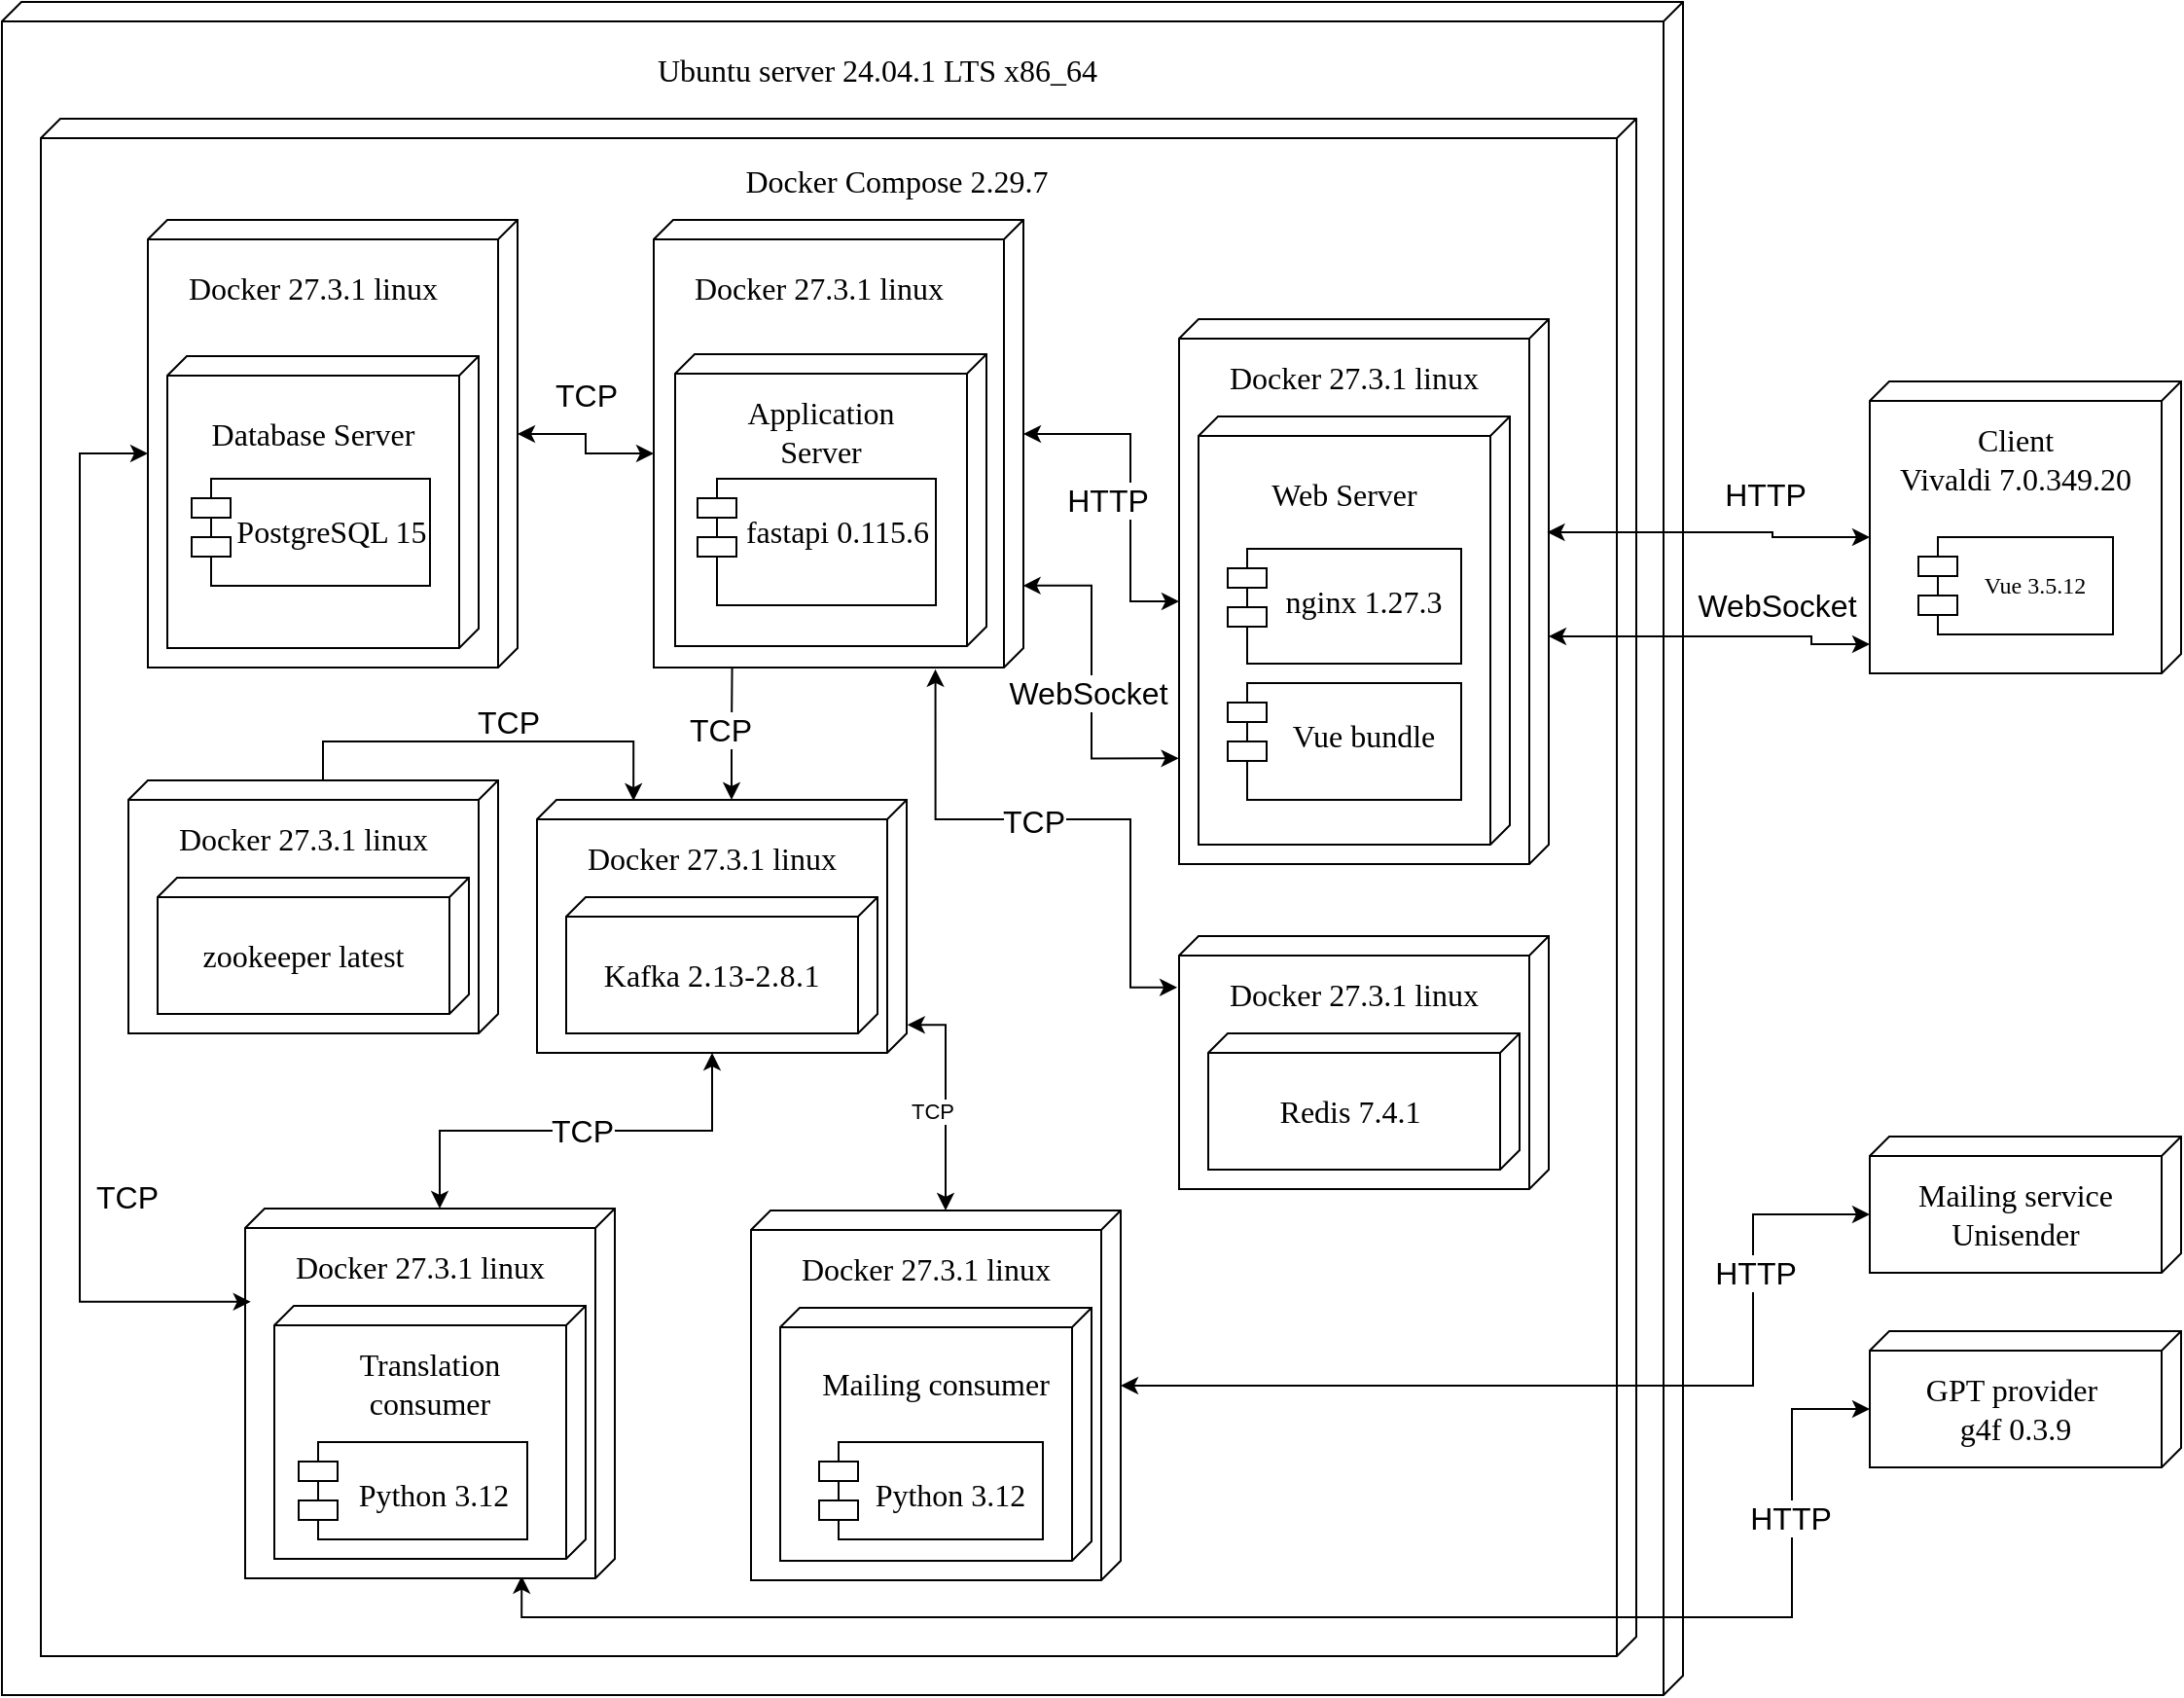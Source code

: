 <mxfile version="25.0.3">
  <diagram name="Page-1" id="ECUC66QCHJgBqxlixaPf">
    <mxGraphModel dx="2230" dy="994" grid="1" gridSize="10" guides="1" tooltips="1" connect="1" arrows="1" fold="1" page="1" pageScale="1" pageWidth="850" pageHeight="1100" math="0" shadow="0">
      <root>
        <mxCell id="0" />
        <mxCell id="1" parent="0" />
        <mxCell id="TpZDVDv9xe1A2jSQaFGP-43" value="" style="verticalAlign=top;align=left;spacingTop=8;spacingLeft=2;spacingRight=12;shape=cube;size=10;direction=south;fontStyle=4;html=1;whiteSpace=wrap;fontFamily=Times New Roman;" parent="1" vertex="1">
          <mxGeometry x="-60" y="360" width="864" height="870" as="geometry" />
        </mxCell>
        <mxCell id="VxAmGhYTxK7InE3hvXu2-1" value="" style="verticalAlign=top;align=left;spacingTop=8;spacingLeft=2;spacingRight=12;shape=cube;size=10;direction=south;fontStyle=4;html=1;whiteSpace=wrap;fontFamily=Times New Roman;" parent="1" vertex="1">
          <mxGeometry x="-40" y="420" width="820" height="790" as="geometry" />
        </mxCell>
        <mxCell id="FNfErf56BURAxAOAnGEf-10" value="" style="verticalAlign=top;align=left;spacingTop=8;spacingLeft=2;spacingRight=12;shape=cube;size=10;direction=south;fontStyle=4;html=1;whiteSpace=wrap;fontFamily=Times New Roman;" parent="1" vertex="1">
          <mxGeometry x="545" y="523" width="190" height="280" as="geometry" />
        </mxCell>
        <mxCell id="FNfErf56BURAxAOAnGEf-9" value="" style="verticalAlign=top;align=left;spacingTop=8;spacingLeft=2;spacingRight=12;shape=cube;size=10;direction=south;fontStyle=4;html=1;whiteSpace=wrap;fontFamily=Times New Roman;" parent="1" vertex="1">
          <mxGeometry x="275" y="472" width="190" height="230" as="geometry" />
        </mxCell>
        <mxCell id="FNfErf56BURAxAOAnGEf-6" value="" style="verticalAlign=top;align=left;spacingTop=8;spacingLeft=2;spacingRight=12;shape=cube;size=10;direction=south;fontStyle=4;html=1;whiteSpace=wrap;fontFamily=Times New Roman;" parent="1" vertex="1">
          <mxGeometry x="215" y="770" width="190" height="130" as="geometry" />
        </mxCell>
        <mxCell id="FNfErf56BURAxAOAnGEf-5" value="" style="verticalAlign=top;align=left;spacingTop=8;spacingLeft=2;spacingRight=12;shape=cube;size=10;direction=south;fontStyle=4;html=1;whiteSpace=wrap;fontFamily=Times New Roman;" parent="1" vertex="1">
          <mxGeometry x="15" y="472" width="190" height="230" as="geometry" />
        </mxCell>
        <mxCell id="TpZDVDv9xe1A2jSQaFGP-22" value="" style="verticalAlign=top;align=left;spacingTop=8;spacingLeft=2;spacingRight=12;shape=cube;size=10;direction=south;fontStyle=4;html=1;whiteSpace=wrap;fontFamily=Times New Roman;" parent="1" vertex="1">
          <mxGeometry x="900" y="555" width="160" height="150" as="geometry" />
        </mxCell>
        <mxCell id="TpZDVDv9xe1A2jSQaFGP-23" value="Vue 3.5.12" style="shape=module;align=left;spacingLeft=20;align=center;verticalAlign=top;whiteSpace=wrap;html=1;fontFamily=Times New Roman;spacingTop=11;" parent="1" vertex="1">
          <mxGeometry x="925" y="635" width="100" height="50" as="geometry" />
        </mxCell>
        <mxCell id="TpZDVDv9xe1A2jSQaFGP-24" value="&lt;div&gt;Client Vivaldi&amp;nbsp;7.0.349.20&lt;/div&gt;" style="text;html=1;align=center;verticalAlign=middle;whiteSpace=wrap;rounded=0;fontFamily=Times New Roman;fontSize=16;" parent="1" vertex="1">
          <mxGeometry x="915" y="575" width="120" height="40" as="geometry" />
        </mxCell>
        <mxCell id="TpZDVDv9xe1A2jSQaFGP-25" value="" style="verticalAlign=top;align=left;spacingTop=8;spacingLeft=2;spacingRight=12;shape=cube;size=10;direction=south;fontStyle=4;html=1;whiteSpace=wrap;fontFamily=Times New Roman;" parent="1" vertex="1">
          <mxGeometry x="25" y="542" width="160" height="150" as="geometry" />
        </mxCell>
        <mxCell id="TpZDVDv9xe1A2jSQaFGP-26" value="PostgreSQL 15" style="shape=module;align=left;spacingLeft=20;align=center;verticalAlign=top;whiteSpace=wrap;html=1;fontFamily=Times New Roman;spacingTop=11;fontSize=16;" parent="1" vertex="1">
          <mxGeometry x="37.5" y="605" width="122.5" height="55" as="geometry" />
        </mxCell>
        <mxCell id="TpZDVDv9xe1A2jSQaFGP-27" value="&lt;div&gt;Database Server&lt;/div&gt;" style="text;html=1;align=center;verticalAlign=middle;whiteSpace=wrap;rounded=0;fontFamily=Times New Roman;fontSize=16;" parent="1" vertex="1">
          <mxGeometry x="40" y="562" width="120" height="40" as="geometry" />
        </mxCell>
        <mxCell id="TpZDVDv9xe1A2jSQaFGP-28" value="" style="verticalAlign=top;align=left;spacingTop=8;spacingLeft=2;spacingRight=12;shape=cube;size=10;direction=south;fontStyle=4;html=1;whiteSpace=wrap;fontFamily=Times New Roman;" parent="1" vertex="1">
          <mxGeometry x="555" y="573" width="160" height="220" as="geometry" />
        </mxCell>
        <mxCell id="TpZDVDv9xe1A2jSQaFGP-29" value="nginx 1.27.3" style="shape=module;align=left;spacingLeft=20;align=center;verticalAlign=top;whiteSpace=wrap;html=1;fontFamily=Times New Roman;spacingTop=11;fontSize=16;" parent="1" vertex="1">
          <mxGeometry x="570" y="641" width="120" height="59" as="geometry" />
        </mxCell>
        <mxCell id="TpZDVDv9xe1A2jSQaFGP-30" value="&lt;div&gt;&lt;span style=&quot;background-color: initial;&quot;&gt;Web Server&lt;/span&gt;&lt;/div&gt;" style="text;html=1;align=center;verticalAlign=middle;whiteSpace=wrap;rounded=0;fontFamily=Times New Roman;fontSize=16;" parent="1" vertex="1">
          <mxGeometry x="570" y="593" width="120" height="40" as="geometry" />
        </mxCell>
        <mxCell id="TpZDVDv9xe1A2jSQaFGP-34" value="" style="verticalAlign=top;align=left;spacingTop=8;spacingLeft=2;spacingRight=12;shape=cube;size=10;direction=south;fontStyle=4;html=1;whiteSpace=wrap;fontFamily=Times New Roman;" parent="1" vertex="1">
          <mxGeometry x="286" y="541" width="160" height="150" as="geometry" />
        </mxCell>
        <mxCell id="TpZDVDv9xe1A2jSQaFGP-35" value="fastapi 0.115.6" style="shape=module;align=left;spacingLeft=20;align=center;verticalAlign=top;whiteSpace=wrap;html=1;fontFamily=Times New Roman;spacingTop=11;fontSize=16;" parent="1" vertex="1">
          <mxGeometry x="297.5" y="605" width="122.5" height="65" as="geometry" />
        </mxCell>
        <mxCell id="TpZDVDv9xe1A2jSQaFGP-36" value="&lt;div&gt;Application Server&lt;/div&gt;" style="text;html=1;align=center;verticalAlign=middle;whiteSpace=wrap;rounded=0;fontFamily=Times New Roman;fontSize=16;" parent="1" vertex="1">
          <mxGeometry x="301" y="561" width="120" height="40" as="geometry" />
        </mxCell>
        <mxCell id="TpZDVDv9xe1A2jSQaFGP-40" value="" style="verticalAlign=top;align=left;spacingTop=8;spacingLeft=2;spacingRight=12;shape=cube;size=10;direction=south;fontStyle=4;html=1;whiteSpace=wrap;fontFamily=Times New Roman;" parent="1" vertex="1">
          <mxGeometry x="900" y="1043" width="160" height="70" as="geometry" />
        </mxCell>
        <mxCell id="TpZDVDv9xe1A2jSQaFGP-42" value="&lt;div&gt;GPT provider&amp;nbsp;&lt;/div&gt;&lt;div&gt;g4f 0.3.9&lt;/div&gt;" style="text;html=1;align=center;verticalAlign=middle;whiteSpace=wrap;rounded=0;fontFamily=Times New Roman;fontSize=16;" parent="1" vertex="1">
          <mxGeometry x="915" y="1063" width="120" height="40" as="geometry" />
        </mxCell>
        <mxCell id="TpZDVDv9xe1A2jSQaFGP-44" value="&lt;div&gt;Docker 27.3.1&lt;span style=&quot;background-color: initial;&quot;&gt;&amp;nbsp;&lt;/span&gt;&lt;span style=&quot;background-color: initial;&quot;&gt;linux&lt;/span&gt;&lt;/div&gt;" style="text;html=1;align=center;verticalAlign=middle;whiteSpace=wrap;rounded=0;fontFamily=Times New Roman;fontSize=16;" parent="1" vertex="1">
          <mxGeometry x="20" y="487" width="160" height="40" as="geometry" />
        </mxCell>
        <mxCell id="TpZDVDv9xe1A2jSQaFGP-46" value="" style="verticalAlign=top;align=left;spacingTop=8;spacingLeft=2;spacingRight=12;shape=cube;size=10;direction=south;fontStyle=4;html=1;whiteSpace=wrap;fontFamily=Times New Roman;" parent="1" vertex="1">
          <mxGeometry x="230" y="820" width="160" height="70" as="geometry" />
        </mxCell>
        <mxCell id="TpZDVDv9xe1A2jSQaFGP-45" value="&lt;div&gt;&lt;font face=&quot;TATKIw89jByi1dCgMb_N&quot;&gt;Kafka&amp;nbsp;&lt;span style=&quot;letter-spacing: 0.273px; text-align: start; white-space-collapse: break-spaces;&quot;&gt;2.13-2.8.1&lt;/span&gt;&lt;/font&gt;&lt;/div&gt;" style="text;html=1;align=center;verticalAlign=middle;whiteSpace=wrap;rounded=0;fontFamily=Times New Roman;fontSize=16;" parent="1" vertex="1">
          <mxGeometry x="245" y="840" width="120" height="40" as="geometry" />
        </mxCell>
        <mxCell id="TpZDVDv9xe1A2jSQaFGP-50" style="edgeStyle=orthogonalEdgeStyle;rounded=0;orthogonalLoop=1;jettySize=auto;html=1;exitX=0;exitY=0;exitDx=145;exitDy=190;exitPerimeter=0;entryX=0;entryY=0;entryDx=110;entryDy=0;entryPerimeter=0;startArrow=classic;startFill=1;" parent="1" source="FNfErf56BURAxAOAnGEf-10" target="FNfErf56BURAxAOAnGEf-9" edge="1">
          <mxGeometry relative="1" as="geometry">
            <Array as="points">
              <mxPoint x="520" y="668" />
              <mxPoint x="520" y="582" />
            </Array>
          </mxGeometry>
        </mxCell>
        <mxCell id="FNfErf56BURAxAOAnGEf-16" value="&lt;div style=&quot;forced-color-adjust: none; color: rgb(0, 0, 0); font-family: Helvetica; font-style: normal; font-variant-ligatures: normal; font-variant-caps: normal; font-weight: 400; letter-spacing: normal; orphans: 2; text-align: center; text-indent: 0px; text-transform: none; widows: 2; word-spacing: 0px; -webkit-text-stroke-width: 0px; white-space: nowrap; text-decoration-thickness: initial; text-decoration-style: initial; text-decoration-color: initial;&quot;&gt;HTTP&lt;/div&gt;" style="edgeLabel;html=1;align=center;verticalAlign=middle;resizable=0;points=[];fontSize=16;" parent="TpZDVDv9xe1A2jSQaFGP-50" vertex="1" connectable="0">
          <mxGeometry x="-0.356" y="2" relative="1" as="geometry">
            <mxPoint x="-10" y="-24" as="offset" />
          </mxGeometry>
        </mxCell>
        <mxCell id="TpZDVDv9xe1A2jSQaFGP-53" style="edgeStyle=orthogonalEdgeStyle;rounded=0;orthogonalLoop=1;jettySize=auto;html=1;exitX=0;exitY=0;exitDx=110;exitDy=0;exitPerimeter=0;entryX=0;entryY=0;entryDx=120;entryDy=190;entryPerimeter=0;startArrow=classic;startFill=1;" parent="1" source="FNfErf56BURAxAOAnGEf-5" target="FNfErf56BURAxAOAnGEf-9" edge="1">
          <mxGeometry relative="1" as="geometry">
            <mxPoint x="250" y="670" as="sourcePoint" />
            <mxPoint x="340" y="680" as="targetPoint" />
          </mxGeometry>
        </mxCell>
        <mxCell id="FNfErf56BURAxAOAnGEf-13" value="&lt;div style=&quot;forced-color-adjust: none; color: rgb(0, 0, 0); font-family: Helvetica; font-style: normal; font-variant-ligatures: normal; font-variant-caps: normal; font-weight: 400; letter-spacing: normal; orphans: 2; text-align: center; text-indent: 0px; text-transform: none; widows: 2; word-spacing: 0px; -webkit-text-stroke-width: 0px; white-space: nowrap; text-decoration-thickness: initial; text-decoration-style: initial; text-decoration-color: initial;&quot;&gt;TCP&lt;/div&gt;" style="edgeLabel;html=1;align=center;verticalAlign=middle;resizable=0;points=[];fontSize=16;" parent="TpZDVDv9xe1A2jSQaFGP-53" vertex="1" connectable="0">
          <mxGeometry x="-0.431" y="-1" relative="1" as="geometry">
            <mxPoint x="12" y="-21" as="offset" />
          </mxGeometry>
        </mxCell>
        <mxCell id="TpZDVDv9xe1A2jSQaFGP-54" style="edgeStyle=orthogonalEdgeStyle;rounded=0;orthogonalLoop=1;jettySize=auto;html=1;exitX=0;exitY=0;exitDx=0;exitDy=90;exitPerimeter=0;entryX=0.999;entryY=0.788;entryDx=0;entryDy=0;entryPerimeter=0;startArrow=classic;startFill=1;endArrow=none;endFill=0;" parent="1" source="FNfErf56BURAxAOAnGEf-6" target="FNfErf56BURAxAOAnGEf-9" edge="1">
          <mxGeometry relative="1" as="geometry">
            <mxPoint x="250" y="697" as="sourcePoint" />
            <mxPoint x="340" y="850" as="targetPoint" />
          </mxGeometry>
        </mxCell>
        <mxCell id="FNfErf56BURAxAOAnGEf-15" value="&lt;div&gt;TCP&lt;/div&gt;" style="edgeLabel;html=1;align=center;verticalAlign=middle;resizable=0;points=[];fontSize=16;" parent="TpZDVDv9xe1A2jSQaFGP-54" vertex="1" connectable="0">
          <mxGeometry x="-0.271" relative="1" as="geometry">
            <mxPoint x="-6" y="-11" as="offset" />
          </mxGeometry>
        </mxCell>
        <mxCell id="WDWPhVJrd4Aga95LFjPw-6" value="&lt;div&gt;TCP&lt;/div&gt;" style="edgeLabel;html=1;align=center;verticalAlign=middle;resizable=0;points=[];fontSize=16;" parent="TpZDVDv9xe1A2jSQaFGP-54" vertex="1" connectable="0">
          <mxGeometry x="-0.271" relative="1" as="geometry">
            <mxPoint x="-115" y="-15" as="offset" />
          </mxGeometry>
        </mxCell>
        <mxCell id="TpZDVDv9xe1A2jSQaFGP-55" style="edgeStyle=orthogonalEdgeStyle;rounded=0;orthogonalLoop=1;jettySize=auto;html=1;entryX=0;entryY=0;entryDx=80;entryDy=160;entryPerimeter=0;startArrow=classic;startFill=1;exitX=0.391;exitY=0.004;exitDx=0;exitDy=0;exitPerimeter=0;" parent="1" source="FNfErf56BURAxAOAnGEf-10" target="TpZDVDv9xe1A2jSQaFGP-22" edge="1">
          <mxGeometry relative="1" as="geometry">
            <mxPoint x="804" y="531" as="sourcePoint" />
            <mxPoint x="550" y="500" as="targetPoint" />
            <Array as="points">
              <mxPoint x="850" y="633" />
              <mxPoint x="850" y="635" />
            </Array>
          </mxGeometry>
        </mxCell>
        <mxCell id="FNfErf56BURAxAOAnGEf-17" value="&lt;div&gt;HTTP&lt;/div&gt;" style="edgeLabel;html=1;align=center;verticalAlign=middle;resizable=0;points=[];fontSize=16;" parent="TpZDVDv9xe1A2jSQaFGP-55" vertex="1" connectable="0">
          <mxGeometry x="-0.363" relative="1" as="geometry">
            <mxPoint x="58" y="-20" as="offset" />
          </mxGeometry>
        </mxCell>
        <mxCell id="TpZDVDv9xe1A2jSQaFGP-56" style="edgeStyle=orthogonalEdgeStyle;rounded=0;orthogonalLoop=1;jettySize=auto;html=1;entryX=0;entryY=0;entryDx=40;entryDy=160;entryPerimeter=0;startArrow=classic;startFill=1;exitX=0.994;exitY=0.252;exitDx=0;exitDy=0;exitPerimeter=0;" parent="1" source="H7oTdZF6Ppm3hJ-fpBE6-1" target="TpZDVDv9xe1A2jSQaFGP-40" edge="1">
          <mxGeometry relative="1" as="geometry">
            <mxPoint x="804.864" y="1083.64" as="sourcePoint" />
            <mxPoint x="860" y="965" as="targetPoint" />
            <Array as="points">
              <mxPoint x="207" y="1190" />
              <mxPoint x="860" y="1190" />
              <mxPoint x="860" y="1083" />
            </Array>
          </mxGeometry>
        </mxCell>
        <mxCell id="FNfErf56BURAxAOAnGEf-18" value="&lt;div&gt;HTTP&lt;/div&gt;" style="edgeLabel;html=1;align=center;verticalAlign=middle;resizable=0;points=[];fontSize=16;" parent="TpZDVDv9xe1A2jSQaFGP-56" vertex="1" connectable="0">
          <mxGeometry x="-0.327" relative="1" as="geometry">
            <mxPoint x="396" y="-51" as="offset" />
          </mxGeometry>
        </mxCell>
        <mxCell id="FNfErf56BURAxAOAnGEf-1" value="" style="verticalAlign=top;align=left;spacingTop=8;spacingLeft=2;spacingRight=12;shape=cube;size=10;direction=south;fontStyle=4;html=1;whiteSpace=wrap;fontFamily=Times New Roman;" parent="1" vertex="1">
          <mxGeometry x="900" y="943" width="160" height="70" as="geometry" />
        </mxCell>
        <mxCell id="FNfErf56BURAxAOAnGEf-2" value="&lt;div&gt;Mailing service&lt;/div&gt;&lt;div&gt;Unisender&lt;/div&gt;" style="text;html=1;align=center;verticalAlign=middle;whiteSpace=wrap;rounded=0;fontFamily=Times New Roman;fontSize=16;" parent="1" vertex="1">
          <mxGeometry x="915" y="963" width="120" height="40" as="geometry" />
        </mxCell>
        <mxCell id="FNfErf56BURAxAOAnGEf-3" style="edgeStyle=orthogonalEdgeStyle;rounded=0;orthogonalLoop=1;jettySize=auto;html=1;exitX=0;exitY=0;exitDx=90;exitDy=0;exitPerimeter=0;entryX=0;entryY=0;entryDx=40;entryDy=160;entryPerimeter=0;startArrow=classic;startFill=1;" parent="1" source="H7oTdZF6Ppm3hJ-fpBE6-6" target="FNfErf56BURAxAOAnGEf-1" edge="1">
          <mxGeometry relative="1" as="geometry">
            <mxPoint x="804.0" y="983.29" as="sourcePoint" />
            <mxPoint x="860" y="880" as="targetPoint" />
            <Array as="points">
              <mxPoint x="840" y="1071" />
              <mxPoint x="840" y="983" />
            </Array>
          </mxGeometry>
        </mxCell>
        <mxCell id="FNfErf56BURAxAOAnGEf-19" value="&lt;div style=&quot;forced-color-adjust: none; color: rgb(0, 0, 0); font-family: Helvetica; font-style: normal; font-variant-ligatures: normal; font-variant-caps: normal; font-weight: 400; letter-spacing: normal; orphans: 2; text-align: center; text-indent: 0px; text-transform: none; widows: 2; word-spacing: 0px; -webkit-text-stroke-width: 0px; white-space: nowrap; text-decoration-thickness: initial; text-decoration-style: initial; text-decoration-color: initial;&quot;&gt;HTTP&lt;/div&gt;" style="edgeLabel;html=1;align=center;verticalAlign=middle;resizable=0;points=[];fontSize=16;" parent="FNfErf56BURAxAOAnGEf-3" vertex="1" connectable="0">
          <mxGeometry x="-0.373" relative="1" as="geometry">
            <mxPoint x="177" y="-58" as="offset" />
          </mxGeometry>
        </mxCell>
        <mxCell id="FNfErf56BURAxAOAnGEf-4" value="Vue bundle" style="shape=module;align=left;spacingLeft=20;align=center;verticalAlign=top;whiteSpace=wrap;html=1;fontFamily=Times New Roman;spacingTop=11;fontSize=16;" parent="1" vertex="1">
          <mxGeometry x="570" y="710" width="120" height="60" as="geometry" />
        </mxCell>
        <mxCell id="FNfErf56BURAxAOAnGEf-7" value="&lt;div&gt;Docker 27.3.1&lt;span style=&quot;background-color: initial;&quot;&gt;&amp;nbsp;&lt;/span&gt;&lt;span style=&quot;background-color: initial;&quot;&gt;linux&lt;/span&gt;&lt;/div&gt;" style="text;html=1;align=center;verticalAlign=middle;whiteSpace=wrap;rounded=0;fontFamily=Times New Roman;fontSize=16;" parent="1" vertex="1">
          <mxGeometry x="220" y="780" width="170" height="40" as="geometry" />
        </mxCell>
        <mxCell id="FNfErf56BURAxAOAnGEf-8" value="&lt;div&gt;Docker 27.3.1 linux&lt;/div&gt;" style="text;html=1;align=center;verticalAlign=middle;whiteSpace=wrap;rounded=0;fontFamily=Times New Roman;fontSize=16;" parent="1" vertex="1">
          <mxGeometry x="280" y="487" width="160" height="40" as="geometry" />
        </mxCell>
        <mxCell id="FNfErf56BURAxAOAnGEf-11" value="&lt;div&gt;Docker 27.3.1&lt;span style=&quot;background-color: initial;&quot;&gt;&amp;nbsp;&lt;/span&gt;&lt;span style=&quot;background-color: initial;&quot;&gt;linux&lt;/span&gt;&lt;/div&gt;" style="text;html=1;align=center;verticalAlign=middle;whiteSpace=wrap;rounded=0;fontFamily=Times New Roman;fontSize=16;" parent="1" vertex="1">
          <mxGeometry x="560" y="533" width="150" height="40" as="geometry" />
        </mxCell>
        <mxCell id="FNfErf56BURAxAOAnGEf-12" value="&lt;div&gt;&lt;span style=&quot;background-color: initial;&quot;&gt;Ubuntu server 24.04.1 LTS x86_64&lt;/span&gt;&lt;/div&gt;" style="text;html=1;align=center;verticalAlign=middle;whiteSpace=wrap;rounded=0;fontFamily=Times New Roman;fontSize=16;" parent="1" vertex="1">
          <mxGeometry x="270" y="375" width="240" height="40" as="geometry" />
        </mxCell>
        <mxCell id="H7oTdZF6Ppm3hJ-fpBE6-1" value="" style="verticalAlign=top;align=left;spacingTop=8;spacingLeft=2;spacingRight=12;shape=cube;size=10;direction=south;fontStyle=4;html=1;whiteSpace=wrap;fontFamily=Times New Roman;" parent="1" vertex="1">
          <mxGeometry x="65" y="980" width="190" height="190" as="geometry" />
        </mxCell>
        <mxCell id="H7oTdZF6Ppm3hJ-fpBE6-2" value="&lt;div&gt;Docker 27.3.1&lt;span style=&quot;background-color: initial;&quot;&gt;&amp;nbsp;&lt;/span&gt;&lt;span style=&quot;background-color: initial;&quot;&gt;linux&lt;/span&gt;&lt;/div&gt;" style="text;html=1;align=center;verticalAlign=middle;whiteSpace=wrap;rounded=0;fontFamily=Times New Roman;fontSize=16;" parent="1" vertex="1">
          <mxGeometry x="80" y="990" width="150" height="40" as="geometry" />
        </mxCell>
        <mxCell id="H7oTdZF6Ppm3hJ-fpBE6-4" value="" style="verticalAlign=top;align=left;spacingTop=8;spacingLeft=2;spacingRight=12;shape=cube;size=10;direction=south;fontStyle=4;html=1;whiteSpace=wrap;fontFamily=Times New Roman;" parent="1" vertex="1">
          <mxGeometry x="80" y="1030" width="160" height="130" as="geometry" />
        </mxCell>
        <mxCell id="H7oTdZF6Ppm3hJ-fpBE6-5" value="Python 3.12" style="shape=module;align=left;spacingLeft=20;align=center;verticalAlign=top;whiteSpace=wrap;html=1;fontFamily=Times New Roman;spacingTop=11;fontSize=16;" parent="1" vertex="1">
          <mxGeometry x="92.5" y="1100" width="117.5" height="50" as="geometry" />
        </mxCell>
        <mxCell id="H7oTdZF6Ppm3hJ-fpBE6-6" value="" style="verticalAlign=top;align=left;spacingTop=8;spacingLeft=2;spacingRight=12;shape=cube;size=10;direction=south;fontStyle=4;html=1;whiteSpace=wrap;fontFamily=Times New Roman;" parent="1" vertex="1">
          <mxGeometry x="325" y="981" width="190" height="190" as="geometry" />
        </mxCell>
        <mxCell id="H7oTdZF6Ppm3hJ-fpBE6-7" value="&lt;div&gt;Docker 27.3.1&lt;span style=&quot;background-color: initial;&quot;&gt;&amp;nbsp;&lt;/span&gt;&lt;span style=&quot;background-color: initial;&quot;&gt;linux&lt;/span&gt;&lt;/div&gt;" style="text;html=1;align=center;verticalAlign=middle;whiteSpace=wrap;rounded=0;fontFamily=Times New Roman;fontSize=16;" parent="1" vertex="1">
          <mxGeometry x="330" y="991" width="170" height="40" as="geometry" />
        </mxCell>
        <mxCell id="H7oTdZF6Ppm3hJ-fpBE6-9" value="" style="verticalAlign=top;align=left;spacingTop=8;spacingLeft=2;spacingRight=12;shape=cube;size=10;direction=south;fontStyle=4;html=1;whiteSpace=wrap;fontFamily=Times New Roman;" parent="1" vertex="1">
          <mxGeometry x="340" y="1031" width="160" height="130" as="geometry" />
        </mxCell>
        <mxCell id="H7oTdZF6Ppm3hJ-fpBE6-8" value="&lt;div&gt;&lt;font face=&quot;TATKIw89jByi1dCgMb_N&quot;&gt;Mailing consumer&lt;/font&gt;&lt;/div&gt;" style="text;html=1;align=center;verticalAlign=middle;whiteSpace=wrap;rounded=0;fontFamily=Times New Roman;fontSize=16;" parent="1" vertex="1">
          <mxGeometry x="360" y="1050" width="120" height="40" as="geometry" />
        </mxCell>
        <mxCell id="H7oTdZF6Ppm3hJ-fpBE6-10" value="Python 3.12" style="shape=module;align=left;spacingLeft=20;align=center;verticalAlign=top;whiteSpace=wrap;html=1;fontFamily=Times New Roman;spacingTop=11;fontSize=16;" parent="1" vertex="1">
          <mxGeometry x="360" y="1100" width="115" height="50" as="geometry" />
        </mxCell>
        <mxCell id="H7oTdZF6Ppm3hJ-fpBE6-11" style="edgeStyle=orthogonalEdgeStyle;rounded=0;orthogonalLoop=1;jettySize=auto;html=1;exitX=0;exitY=0;exitDx=130;exitDy=100;exitPerimeter=0;entryX=0;entryY=0;entryDx=0;entryDy=90;entryPerimeter=0;startArrow=classic;startFill=1;" parent="1" source="FNfErf56BURAxAOAnGEf-6" target="H7oTdZF6Ppm3hJ-fpBE6-1" edge="1">
          <mxGeometry relative="1" as="geometry">
            <mxPoint x="265" y="780" as="sourcePoint" />
            <mxPoint x="405" y="712" as="targetPoint" />
          </mxGeometry>
        </mxCell>
        <mxCell id="H7oTdZF6Ppm3hJ-fpBE6-12" value="&lt;div&gt;TCP&lt;/div&gt;" style="edgeLabel;html=1;align=center;verticalAlign=middle;resizable=0;points=[];fontSize=16;" parent="H7oTdZF6Ppm3hJ-fpBE6-11" vertex="1" connectable="0">
          <mxGeometry x="-0.271" relative="1" as="geometry">
            <mxPoint x="-27" as="offset" />
          </mxGeometry>
        </mxCell>
        <mxCell id="H7oTdZF6Ppm3hJ-fpBE6-13" style="edgeStyle=orthogonalEdgeStyle;rounded=0;orthogonalLoop=1;jettySize=auto;html=1;exitX=0.889;exitY=-0.002;exitDx=0;exitDy=0;exitPerimeter=0;entryX=0;entryY=0;entryDx=0;entryDy=90;entryPerimeter=0;startArrow=classic;startFill=1;" parent="1" source="FNfErf56BURAxAOAnGEf-6" target="H7oTdZF6Ppm3hJ-fpBE6-6" edge="1">
          <mxGeometry relative="1" as="geometry">
            <mxPoint x="335" y="840" as="sourcePoint" />
            <mxPoint x="345" y="880" as="targetPoint" />
          </mxGeometry>
        </mxCell>
        <mxCell id="H7oTdZF6Ppm3hJ-fpBE6-14" value="&lt;div&gt;TCP&lt;/div&gt;" style="edgeLabel;html=1;align=center;verticalAlign=middle;resizable=0;points=[];" parent="H7oTdZF6Ppm3hJ-fpBE6-13" vertex="1" connectable="0">
          <mxGeometry x="-0.271" relative="1" as="geometry">
            <mxPoint x="-7" y="22" as="offset" />
          </mxGeometry>
        </mxCell>
        <mxCell id="H7oTdZF6Ppm3hJ-fpBE6-17" style="edgeStyle=orthogonalEdgeStyle;rounded=0;orthogonalLoop=1;jettySize=auto;html=1;exitX=0;exitY=0;exitDx=120.0;exitDy=190;exitPerimeter=0;entryX=0.252;entryY=0.985;entryDx=0;entryDy=0;entryPerimeter=0;startArrow=classic;startFill=1;" parent="1" source="FNfErf56BURAxAOAnGEf-5" target="H7oTdZF6Ppm3hJ-fpBE6-1" edge="1">
          <mxGeometry relative="1" as="geometry">
            <mxPoint x="76" y="663" as="sourcePoint" />
            <mxPoint x="75" y="990" as="targetPoint" />
            <Array as="points">
              <mxPoint x="-20" y="592" />
              <mxPoint x="-20" y="1028" />
            </Array>
          </mxGeometry>
        </mxCell>
        <mxCell id="H7oTdZF6Ppm3hJ-fpBE6-18" value="&lt;div&gt;TCP&lt;/div&gt;" style="edgeLabel;html=1;align=center;verticalAlign=middle;resizable=0;points=[];fontSize=16;" parent="H7oTdZF6Ppm3hJ-fpBE6-17" vertex="1" connectable="0">
          <mxGeometry x="-0.271" relative="1" as="geometry">
            <mxPoint x="24" y="213" as="offset" />
          </mxGeometry>
        </mxCell>
        <mxCell id="Rch20zBq7sG87oKk39PZ-1" style="edgeStyle=orthogonalEdgeStyle;rounded=0;orthogonalLoop=1;jettySize=auto;html=1;entryX=0.9;entryY=1;entryDx=0;entryDy=0;entryPerimeter=0;startArrow=classic;startFill=1;exitX=0.582;exitY=0;exitDx=0;exitDy=0;exitPerimeter=0;" parent="1" source="FNfErf56BURAxAOAnGEf-10" target="TpZDVDv9xe1A2jSQaFGP-22" edge="1">
          <mxGeometry relative="1" as="geometry">
            <mxPoint x="800" y="588" as="sourcePoint" />
            <mxPoint x="850" y="585" as="targetPoint" />
            <Array as="points">
              <mxPoint x="870" y="686" />
              <mxPoint x="870" y="690" />
            </Array>
          </mxGeometry>
        </mxCell>
        <mxCell id="Rch20zBq7sG87oKk39PZ-2" value="&lt;div&gt;WebSocket&lt;/div&gt;" style="edgeLabel;html=1;align=center;verticalAlign=middle;resizable=0;points=[];fontSize=16;" parent="Rch20zBq7sG87oKk39PZ-1" vertex="1" connectable="0">
          <mxGeometry x="-0.363" relative="1" as="geometry">
            <mxPoint x="63" y="-16" as="offset" />
          </mxGeometry>
        </mxCell>
        <mxCell id="pe9ALDB09nC07uZUBtqW-1" value="" style="verticalAlign=top;align=left;spacingTop=8;spacingLeft=2;spacingRight=12;shape=cube;size=10;direction=south;fontStyle=4;html=1;whiteSpace=wrap;fontFamily=Times New Roman;" parent="1" vertex="1">
          <mxGeometry x="545" y="840" width="190" height="130" as="geometry" />
        </mxCell>
        <mxCell id="pe9ALDB09nC07uZUBtqW-2" value="&lt;div&gt;&lt;span style=&quot;background-color: initial;&quot;&gt;Docker 27.3.1&lt;/span&gt;&lt;span style=&quot;background-color: initial;&quot;&gt;&amp;nbsp;&lt;/span&gt;&lt;span style=&quot;background-color: initial;&quot;&gt;linux&lt;/span&gt;&lt;/div&gt;" style="text;html=1;align=center;verticalAlign=middle;whiteSpace=wrap;rounded=0;fontFamily=Times New Roman;fontSize=16;" parent="1" vertex="1">
          <mxGeometry x="550" y="850" width="170" height="40" as="geometry" />
        </mxCell>
        <mxCell id="pe9ALDB09nC07uZUBtqW-4" value="" style="verticalAlign=top;align=left;spacingTop=8;spacingLeft=2;spacingRight=12;shape=cube;size=10;direction=south;fontStyle=4;html=1;whiteSpace=wrap;fontFamily=Times New Roman;" parent="1" vertex="1">
          <mxGeometry x="560" y="890" width="160" height="70" as="geometry" />
        </mxCell>
        <mxCell id="pe9ALDB09nC07uZUBtqW-3" value="&lt;div&gt;&lt;font face=&quot;TATKIw89jByi1dCgMb_N&quot;&gt;Redis 7.4.1&amp;nbsp;&lt;/font&gt;&lt;/div&gt;" style="text;html=1;align=center;verticalAlign=middle;whiteSpace=wrap;rounded=0;fontFamily=Times New Roman;fontSize=16;" parent="1" vertex="1">
          <mxGeometry x="575" y="910" width="120" height="40" as="geometry" />
        </mxCell>
        <mxCell id="vgsTodT2lDyjWUj8mbDg-1" style="edgeStyle=orthogonalEdgeStyle;rounded=0;orthogonalLoop=1;jettySize=auto;html=1;exitX=0.203;exitY=1.005;exitDx=0;exitDy=0;exitPerimeter=0;entryX=1.004;entryY=0.238;entryDx=0;entryDy=0;entryPerimeter=0;startArrow=classic;startFill=1;endArrow=classic;endFill=1;" parent="1" source="pe9ALDB09nC07uZUBtqW-1" target="FNfErf56BURAxAOAnGEf-9" edge="1">
          <mxGeometry relative="1" as="geometry">
            <mxPoint x="265" y="780" as="sourcePoint" />
            <mxPoint x="324" y="713" as="targetPoint" />
            <Array as="points">
              <mxPoint x="520" y="866" />
              <mxPoint x="520" y="780" />
              <mxPoint x="420" y="780" />
            </Array>
          </mxGeometry>
        </mxCell>
        <mxCell id="vgsTodT2lDyjWUj8mbDg-2" value="&lt;div style=&quot;forced-color-adjust: none; color: rgb(0, 0, 0); font-family: Helvetica; font-style: normal; font-variant-ligatures: normal; font-variant-caps: normal; font-weight: 400; letter-spacing: normal; orphans: 2; text-align: center; text-indent: 0px; text-transform: none; widows: 2; word-spacing: 0px; -webkit-text-stroke-width: 0px; white-space: nowrap; text-decoration-thickness: initial; text-decoration-style: initial; text-decoration-color: initial;&quot;&gt;TCP&lt;/div&gt;" style="edgeLabel;html=1;align=center;verticalAlign=middle;resizable=0;points=[];fontSize=16;" parent="vgsTodT2lDyjWUj8mbDg-1" vertex="1" connectable="0">
          <mxGeometry x="-0.271" relative="1" as="geometry">
            <mxPoint x="-50" y="-5" as="offset" />
          </mxGeometry>
        </mxCell>
        <mxCell id="VxAmGhYTxK7InE3hvXu2-2" value="&lt;div&gt;Docker Compose 2.29.7&lt;/div&gt;" style="text;html=1;align=center;verticalAlign=middle;whiteSpace=wrap;rounded=0;fontFamily=Times New Roman;fontSize=16;" parent="1" vertex="1">
          <mxGeometry x="310" y="432" width="180" height="40" as="geometry" />
        </mxCell>
        <mxCell id="WDWPhVJrd4Aga95LFjPw-1" value="" style="verticalAlign=top;align=left;spacingTop=8;spacingLeft=2;spacingRight=12;shape=cube;size=10;direction=south;fontStyle=4;html=1;whiteSpace=wrap;fontFamily=Times New Roman;" parent="1" vertex="1">
          <mxGeometry x="5" y="760" width="190" height="130" as="geometry" />
        </mxCell>
        <mxCell id="WDWPhVJrd4Aga95LFjPw-2" value="&lt;div&gt;Docker 27.3.1&lt;span style=&quot;background-color: initial;&quot;&gt;&amp;nbsp;&lt;/span&gt;&lt;span style=&quot;background-color: initial;&quot;&gt;linux&lt;/span&gt;&lt;/div&gt;" style="text;html=1;align=center;verticalAlign=middle;whiteSpace=wrap;rounded=0;fontFamily=Times New Roman;fontSize=16;" parent="1" vertex="1">
          <mxGeometry x="10" y="770" width="170" height="40" as="geometry" />
        </mxCell>
        <mxCell id="WDWPhVJrd4Aga95LFjPw-3" value="" style="verticalAlign=top;align=left;spacingTop=8;spacingLeft=2;spacingRight=12;shape=cube;size=10;direction=south;fontStyle=4;html=1;whiteSpace=wrap;fontFamily=Times New Roman;" parent="1" vertex="1">
          <mxGeometry x="20" y="810" width="160" height="70" as="geometry" />
        </mxCell>
        <mxCell id="WDWPhVJrd4Aga95LFjPw-4" value="&lt;div&gt;&lt;font face=&quot;TATKIw89jByi1dCgMb_N&quot;&gt;zookeeper latest&lt;/font&gt;&lt;/div&gt;" style="text;html=1;align=center;verticalAlign=middle;whiteSpace=wrap;rounded=0;fontFamily=Times New Roman;fontSize=16;" parent="1" vertex="1">
          <mxGeometry x="35" y="830" width="120" height="40" as="geometry" />
        </mxCell>
        <mxCell id="WDWPhVJrd4Aga95LFjPw-5" style="edgeStyle=orthogonalEdgeStyle;rounded=0;orthogonalLoop=1;jettySize=auto;html=1;exitX=0;exitY=0;exitDx=0;exitDy=90;exitPerimeter=0;entryX=0.004;entryY=0.739;entryDx=0;entryDy=0;entryPerimeter=0;" parent="1" source="WDWPhVJrd4Aga95LFjPw-1" target="FNfErf56BURAxAOAnGEf-6" edge="1">
          <mxGeometry relative="1" as="geometry" />
        </mxCell>
        <mxCell id="iK2GGMaM6P4KSL4anXy_-1" style="edgeStyle=orthogonalEdgeStyle;rounded=0;orthogonalLoop=1;jettySize=auto;html=1;exitX=0.806;exitY=1.001;exitDx=0;exitDy=0;exitPerimeter=0;entryX=0.817;entryY=0.001;entryDx=0;entryDy=0;entryPerimeter=0;startArrow=classic;startFill=1;" parent="1" source="FNfErf56BURAxAOAnGEf-10" target="FNfErf56BURAxAOAnGEf-9" edge="1">
          <mxGeometry relative="1" as="geometry">
            <mxPoint x="555" y="678" as="sourcePoint" />
            <mxPoint x="475" y="592" as="targetPoint" />
            <Array as="points">
              <mxPoint x="500" y="749" />
              <mxPoint x="500" y="660" />
            </Array>
          </mxGeometry>
        </mxCell>
        <mxCell id="iK2GGMaM6P4KSL4anXy_-2" value="&lt;div style=&quot;forced-color-adjust: none; color: rgb(0, 0, 0); font-family: Helvetica; font-style: normal; font-variant-ligatures: normal; font-variant-caps: normal; font-weight: 400; letter-spacing: normal; orphans: 2; text-align: center; text-indent: 0px; text-transform: none; widows: 2; word-spacing: 0px; -webkit-text-stroke-width: 0px; white-space: nowrap; text-decoration-thickness: initial; text-decoration-style: initial; text-decoration-color: initial;&quot;&gt;WebSocket&lt;/div&gt;" style="edgeLabel;html=1;align=center;verticalAlign=middle;resizable=0;points=[];fontSize=16;" parent="iK2GGMaM6P4KSL4anXy_-1" vertex="1" connectable="0">
          <mxGeometry x="-0.356" y="2" relative="1" as="geometry">
            <mxPoint y="-24" as="offset" />
          </mxGeometry>
        </mxCell>
        <mxCell id="H7oTdZF6Ppm3hJ-fpBE6-3" value="&lt;div&gt;&lt;font face=&quot;TATKIw89jByi1dCgMb_N&quot;&gt;Translation consumer&lt;/font&gt;&lt;/div&gt;" style="text;html=1;align=center;verticalAlign=middle;whiteSpace=wrap;rounded=0;fontFamily=Times New Roman;fontSize=16;" parent="1" vertex="1">
          <mxGeometry x="100" y="1050" width="120" height="40" as="geometry" />
        </mxCell>
      </root>
    </mxGraphModel>
  </diagram>
</mxfile>
